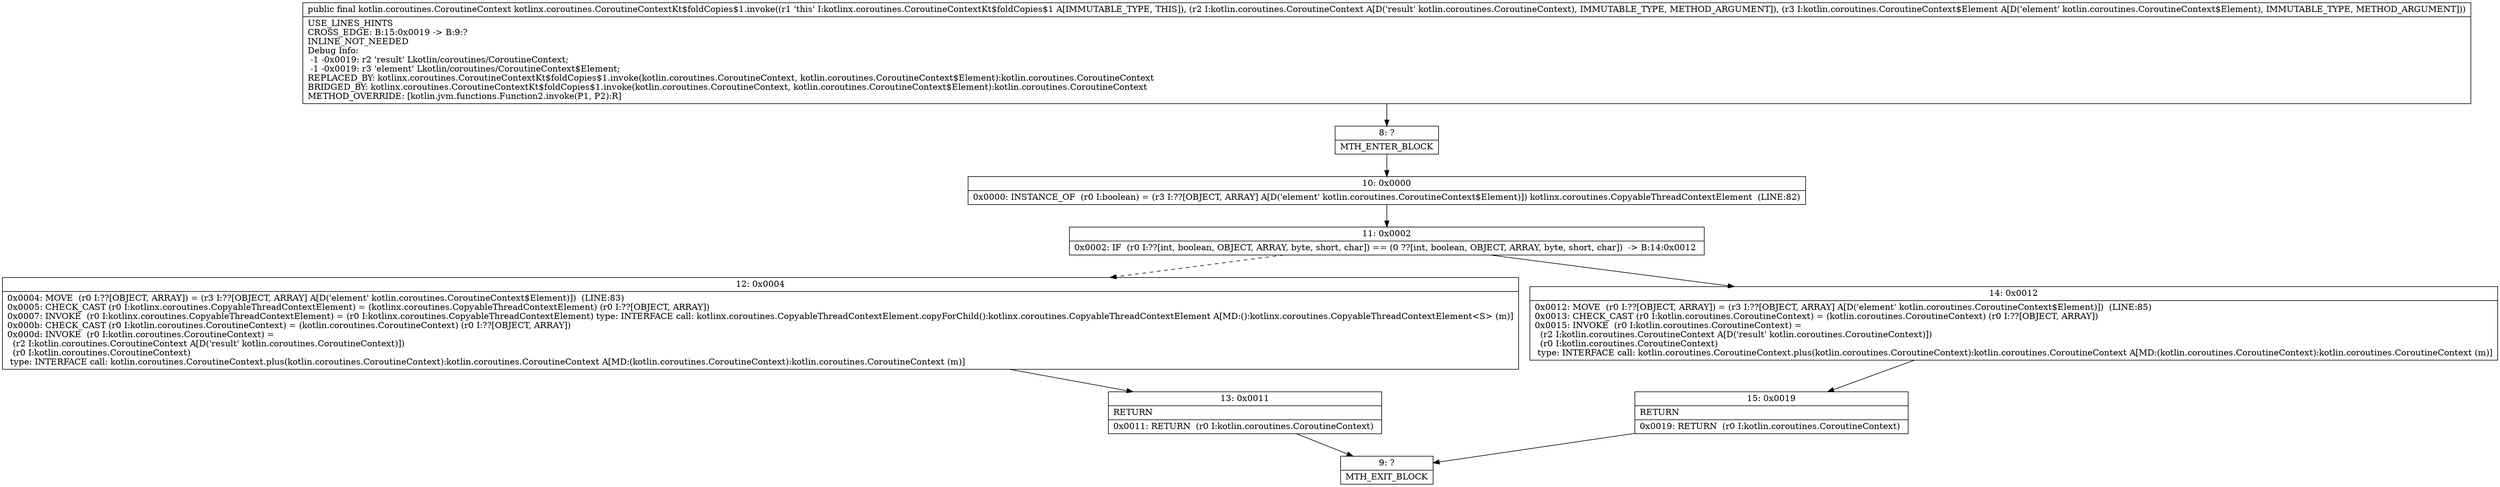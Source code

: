 digraph "CFG forkotlinx.coroutines.CoroutineContextKt$foldCopies$1.invoke(Lkotlin\/coroutines\/CoroutineContext;Lkotlin\/coroutines\/CoroutineContext$Element;)Lkotlin\/coroutines\/CoroutineContext;" {
Node_8 [shape=record,label="{8\:\ ?|MTH_ENTER_BLOCK\l}"];
Node_10 [shape=record,label="{10\:\ 0x0000|0x0000: INSTANCE_OF  (r0 I:boolean) = (r3 I:??[OBJECT, ARRAY] A[D('element' kotlin.coroutines.CoroutineContext$Element)]) kotlinx.coroutines.CopyableThreadContextElement  (LINE:82)\l}"];
Node_11 [shape=record,label="{11\:\ 0x0002|0x0002: IF  (r0 I:??[int, boolean, OBJECT, ARRAY, byte, short, char]) == (0 ??[int, boolean, OBJECT, ARRAY, byte, short, char])  \-\> B:14:0x0012 \l}"];
Node_12 [shape=record,label="{12\:\ 0x0004|0x0004: MOVE  (r0 I:??[OBJECT, ARRAY]) = (r3 I:??[OBJECT, ARRAY] A[D('element' kotlin.coroutines.CoroutineContext$Element)])  (LINE:83)\l0x0005: CHECK_CAST (r0 I:kotlinx.coroutines.CopyableThreadContextElement) = (kotlinx.coroutines.CopyableThreadContextElement) (r0 I:??[OBJECT, ARRAY]) \l0x0007: INVOKE  (r0 I:kotlinx.coroutines.CopyableThreadContextElement) = (r0 I:kotlinx.coroutines.CopyableThreadContextElement) type: INTERFACE call: kotlinx.coroutines.CopyableThreadContextElement.copyForChild():kotlinx.coroutines.CopyableThreadContextElement A[MD:():kotlinx.coroutines.CopyableThreadContextElement\<S\> (m)]\l0x000b: CHECK_CAST (r0 I:kotlin.coroutines.CoroutineContext) = (kotlin.coroutines.CoroutineContext) (r0 I:??[OBJECT, ARRAY]) \l0x000d: INVOKE  (r0 I:kotlin.coroutines.CoroutineContext) = \l  (r2 I:kotlin.coroutines.CoroutineContext A[D('result' kotlin.coroutines.CoroutineContext)])\l  (r0 I:kotlin.coroutines.CoroutineContext)\l type: INTERFACE call: kotlin.coroutines.CoroutineContext.plus(kotlin.coroutines.CoroutineContext):kotlin.coroutines.CoroutineContext A[MD:(kotlin.coroutines.CoroutineContext):kotlin.coroutines.CoroutineContext (m)]\l}"];
Node_13 [shape=record,label="{13\:\ 0x0011|RETURN\l|0x0011: RETURN  (r0 I:kotlin.coroutines.CoroutineContext) \l}"];
Node_9 [shape=record,label="{9\:\ ?|MTH_EXIT_BLOCK\l}"];
Node_14 [shape=record,label="{14\:\ 0x0012|0x0012: MOVE  (r0 I:??[OBJECT, ARRAY]) = (r3 I:??[OBJECT, ARRAY] A[D('element' kotlin.coroutines.CoroutineContext$Element)])  (LINE:85)\l0x0013: CHECK_CAST (r0 I:kotlin.coroutines.CoroutineContext) = (kotlin.coroutines.CoroutineContext) (r0 I:??[OBJECT, ARRAY]) \l0x0015: INVOKE  (r0 I:kotlin.coroutines.CoroutineContext) = \l  (r2 I:kotlin.coroutines.CoroutineContext A[D('result' kotlin.coroutines.CoroutineContext)])\l  (r0 I:kotlin.coroutines.CoroutineContext)\l type: INTERFACE call: kotlin.coroutines.CoroutineContext.plus(kotlin.coroutines.CoroutineContext):kotlin.coroutines.CoroutineContext A[MD:(kotlin.coroutines.CoroutineContext):kotlin.coroutines.CoroutineContext (m)]\l}"];
Node_15 [shape=record,label="{15\:\ 0x0019|RETURN\l|0x0019: RETURN  (r0 I:kotlin.coroutines.CoroutineContext) \l}"];
MethodNode[shape=record,label="{public final kotlin.coroutines.CoroutineContext kotlinx.coroutines.CoroutineContextKt$foldCopies$1.invoke((r1 'this' I:kotlinx.coroutines.CoroutineContextKt$foldCopies$1 A[IMMUTABLE_TYPE, THIS]), (r2 I:kotlin.coroutines.CoroutineContext A[D('result' kotlin.coroutines.CoroutineContext), IMMUTABLE_TYPE, METHOD_ARGUMENT]), (r3 I:kotlin.coroutines.CoroutineContext$Element A[D('element' kotlin.coroutines.CoroutineContext$Element), IMMUTABLE_TYPE, METHOD_ARGUMENT]))  | USE_LINES_HINTS\lCROSS_EDGE: B:15:0x0019 \-\> B:9:?\lINLINE_NOT_NEEDED\lDebug Info:\l  \-1 \-0x0019: r2 'result' Lkotlin\/coroutines\/CoroutineContext;\l  \-1 \-0x0019: r3 'element' Lkotlin\/coroutines\/CoroutineContext$Element;\lREPLACED_BY: kotlinx.coroutines.CoroutineContextKt$foldCopies$1.invoke(kotlin.coroutines.CoroutineContext, kotlin.coroutines.CoroutineContext$Element):kotlin.coroutines.CoroutineContext\lBRIDGED_BY: kotlinx.coroutines.CoroutineContextKt$foldCopies$1.invoke(kotlin.coroutines.CoroutineContext, kotlin.coroutines.CoroutineContext$Element):kotlin.coroutines.CoroutineContext\lMETHOD_OVERRIDE: [kotlin.jvm.functions.Function2.invoke(P1, P2):R]\l}"];
MethodNode -> Node_8;Node_8 -> Node_10;
Node_10 -> Node_11;
Node_11 -> Node_12[style=dashed];
Node_11 -> Node_14;
Node_12 -> Node_13;
Node_13 -> Node_9;
Node_14 -> Node_15;
Node_15 -> Node_9;
}


